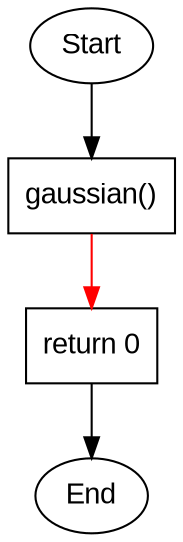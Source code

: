 digraph gaussian {
    rankdir=TB;
    node [shape=box, fontname=Arial];
    edge [fontname=Arial];

    start [label="Start", shape=ellipse];
    end [label="End", shape=ellipse];
    node1 [label="gaussian()"];
    node2 [label="return 0"];

    start -> node1;
    node1 -> node2 [color=red, fontcolor=red];
    node2 -> end;
}